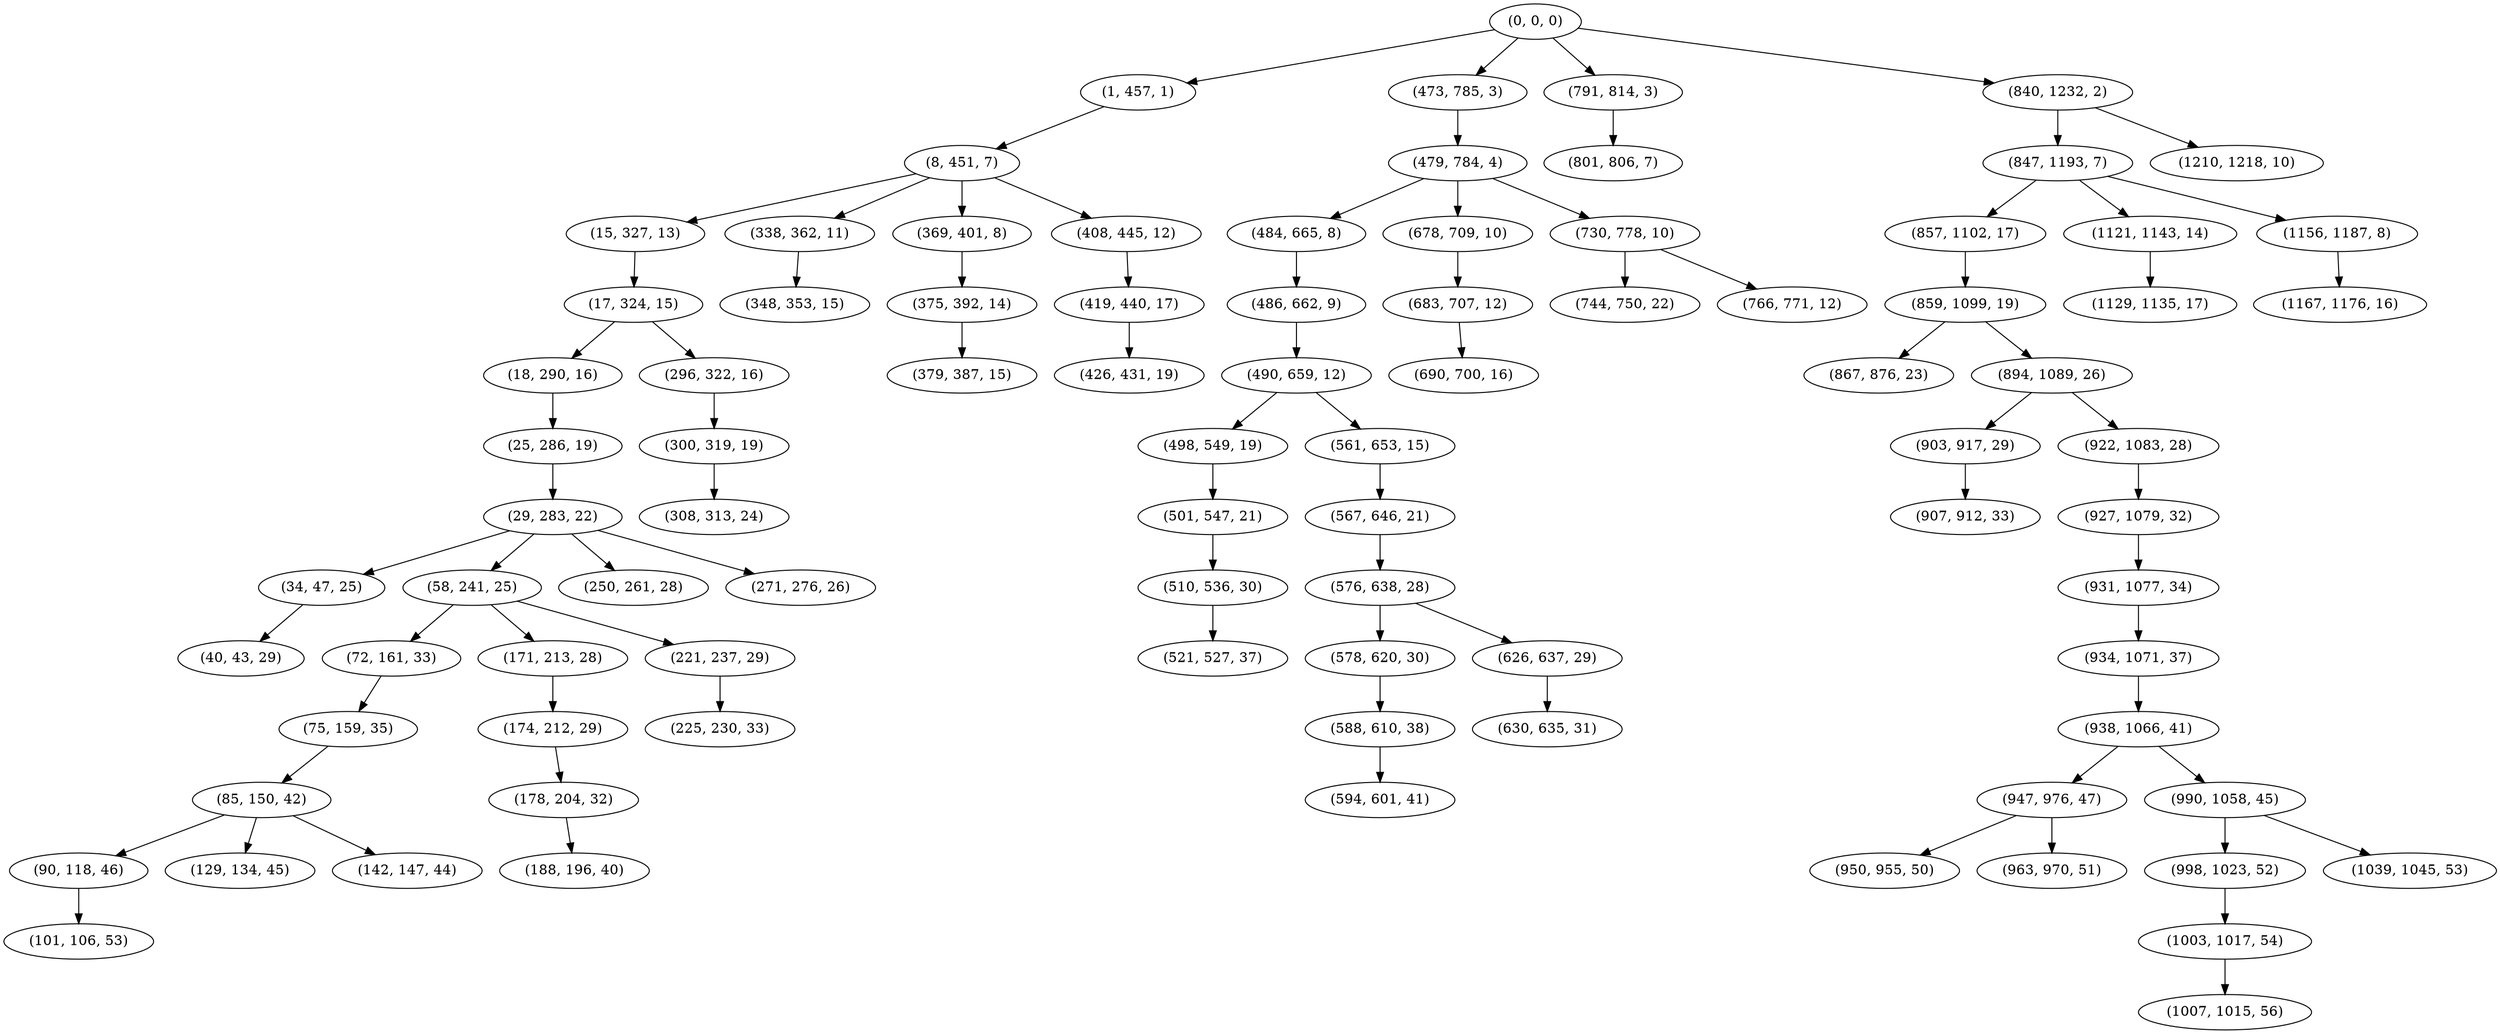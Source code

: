 digraph tree {
    "(0, 0, 0)";
    "(1, 457, 1)";
    "(8, 451, 7)";
    "(15, 327, 13)";
    "(17, 324, 15)";
    "(18, 290, 16)";
    "(25, 286, 19)";
    "(29, 283, 22)";
    "(34, 47, 25)";
    "(40, 43, 29)";
    "(58, 241, 25)";
    "(72, 161, 33)";
    "(75, 159, 35)";
    "(85, 150, 42)";
    "(90, 118, 46)";
    "(101, 106, 53)";
    "(129, 134, 45)";
    "(142, 147, 44)";
    "(171, 213, 28)";
    "(174, 212, 29)";
    "(178, 204, 32)";
    "(188, 196, 40)";
    "(221, 237, 29)";
    "(225, 230, 33)";
    "(250, 261, 28)";
    "(271, 276, 26)";
    "(296, 322, 16)";
    "(300, 319, 19)";
    "(308, 313, 24)";
    "(338, 362, 11)";
    "(348, 353, 15)";
    "(369, 401, 8)";
    "(375, 392, 14)";
    "(379, 387, 15)";
    "(408, 445, 12)";
    "(419, 440, 17)";
    "(426, 431, 19)";
    "(473, 785, 3)";
    "(479, 784, 4)";
    "(484, 665, 8)";
    "(486, 662, 9)";
    "(490, 659, 12)";
    "(498, 549, 19)";
    "(501, 547, 21)";
    "(510, 536, 30)";
    "(521, 527, 37)";
    "(561, 653, 15)";
    "(567, 646, 21)";
    "(576, 638, 28)";
    "(578, 620, 30)";
    "(588, 610, 38)";
    "(594, 601, 41)";
    "(626, 637, 29)";
    "(630, 635, 31)";
    "(678, 709, 10)";
    "(683, 707, 12)";
    "(690, 700, 16)";
    "(730, 778, 10)";
    "(744, 750, 22)";
    "(766, 771, 12)";
    "(791, 814, 3)";
    "(801, 806, 7)";
    "(840, 1232, 2)";
    "(847, 1193, 7)";
    "(857, 1102, 17)";
    "(859, 1099, 19)";
    "(867, 876, 23)";
    "(894, 1089, 26)";
    "(903, 917, 29)";
    "(907, 912, 33)";
    "(922, 1083, 28)";
    "(927, 1079, 32)";
    "(931, 1077, 34)";
    "(934, 1071, 37)";
    "(938, 1066, 41)";
    "(947, 976, 47)";
    "(950, 955, 50)";
    "(963, 970, 51)";
    "(990, 1058, 45)";
    "(998, 1023, 52)";
    "(1003, 1017, 54)";
    "(1007, 1015, 56)";
    "(1039, 1045, 53)";
    "(1121, 1143, 14)";
    "(1129, 1135, 17)";
    "(1156, 1187, 8)";
    "(1167, 1176, 16)";
    "(1210, 1218, 10)";
    "(0, 0, 0)" -> "(1, 457, 1)";
    "(0, 0, 0)" -> "(473, 785, 3)";
    "(0, 0, 0)" -> "(791, 814, 3)";
    "(0, 0, 0)" -> "(840, 1232, 2)";
    "(1, 457, 1)" -> "(8, 451, 7)";
    "(8, 451, 7)" -> "(15, 327, 13)";
    "(8, 451, 7)" -> "(338, 362, 11)";
    "(8, 451, 7)" -> "(369, 401, 8)";
    "(8, 451, 7)" -> "(408, 445, 12)";
    "(15, 327, 13)" -> "(17, 324, 15)";
    "(17, 324, 15)" -> "(18, 290, 16)";
    "(17, 324, 15)" -> "(296, 322, 16)";
    "(18, 290, 16)" -> "(25, 286, 19)";
    "(25, 286, 19)" -> "(29, 283, 22)";
    "(29, 283, 22)" -> "(34, 47, 25)";
    "(29, 283, 22)" -> "(58, 241, 25)";
    "(29, 283, 22)" -> "(250, 261, 28)";
    "(29, 283, 22)" -> "(271, 276, 26)";
    "(34, 47, 25)" -> "(40, 43, 29)";
    "(58, 241, 25)" -> "(72, 161, 33)";
    "(58, 241, 25)" -> "(171, 213, 28)";
    "(58, 241, 25)" -> "(221, 237, 29)";
    "(72, 161, 33)" -> "(75, 159, 35)";
    "(75, 159, 35)" -> "(85, 150, 42)";
    "(85, 150, 42)" -> "(90, 118, 46)";
    "(85, 150, 42)" -> "(129, 134, 45)";
    "(85, 150, 42)" -> "(142, 147, 44)";
    "(90, 118, 46)" -> "(101, 106, 53)";
    "(171, 213, 28)" -> "(174, 212, 29)";
    "(174, 212, 29)" -> "(178, 204, 32)";
    "(178, 204, 32)" -> "(188, 196, 40)";
    "(221, 237, 29)" -> "(225, 230, 33)";
    "(296, 322, 16)" -> "(300, 319, 19)";
    "(300, 319, 19)" -> "(308, 313, 24)";
    "(338, 362, 11)" -> "(348, 353, 15)";
    "(369, 401, 8)" -> "(375, 392, 14)";
    "(375, 392, 14)" -> "(379, 387, 15)";
    "(408, 445, 12)" -> "(419, 440, 17)";
    "(419, 440, 17)" -> "(426, 431, 19)";
    "(473, 785, 3)" -> "(479, 784, 4)";
    "(479, 784, 4)" -> "(484, 665, 8)";
    "(479, 784, 4)" -> "(678, 709, 10)";
    "(479, 784, 4)" -> "(730, 778, 10)";
    "(484, 665, 8)" -> "(486, 662, 9)";
    "(486, 662, 9)" -> "(490, 659, 12)";
    "(490, 659, 12)" -> "(498, 549, 19)";
    "(490, 659, 12)" -> "(561, 653, 15)";
    "(498, 549, 19)" -> "(501, 547, 21)";
    "(501, 547, 21)" -> "(510, 536, 30)";
    "(510, 536, 30)" -> "(521, 527, 37)";
    "(561, 653, 15)" -> "(567, 646, 21)";
    "(567, 646, 21)" -> "(576, 638, 28)";
    "(576, 638, 28)" -> "(578, 620, 30)";
    "(576, 638, 28)" -> "(626, 637, 29)";
    "(578, 620, 30)" -> "(588, 610, 38)";
    "(588, 610, 38)" -> "(594, 601, 41)";
    "(626, 637, 29)" -> "(630, 635, 31)";
    "(678, 709, 10)" -> "(683, 707, 12)";
    "(683, 707, 12)" -> "(690, 700, 16)";
    "(730, 778, 10)" -> "(744, 750, 22)";
    "(730, 778, 10)" -> "(766, 771, 12)";
    "(791, 814, 3)" -> "(801, 806, 7)";
    "(840, 1232, 2)" -> "(847, 1193, 7)";
    "(840, 1232, 2)" -> "(1210, 1218, 10)";
    "(847, 1193, 7)" -> "(857, 1102, 17)";
    "(847, 1193, 7)" -> "(1121, 1143, 14)";
    "(847, 1193, 7)" -> "(1156, 1187, 8)";
    "(857, 1102, 17)" -> "(859, 1099, 19)";
    "(859, 1099, 19)" -> "(867, 876, 23)";
    "(859, 1099, 19)" -> "(894, 1089, 26)";
    "(894, 1089, 26)" -> "(903, 917, 29)";
    "(894, 1089, 26)" -> "(922, 1083, 28)";
    "(903, 917, 29)" -> "(907, 912, 33)";
    "(922, 1083, 28)" -> "(927, 1079, 32)";
    "(927, 1079, 32)" -> "(931, 1077, 34)";
    "(931, 1077, 34)" -> "(934, 1071, 37)";
    "(934, 1071, 37)" -> "(938, 1066, 41)";
    "(938, 1066, 41)" -> "(947, 976, 47)";
    "(938, 1066, 41)" -> "(990, 1058, 45)";
    "(947, 976, 47)" -> "(950, 955, 50)";
    "(947, 976, 47)" -> "(963, 970, 51)";
    "(990, 1058, 45)" -> "(998, 1023, 52)";
    "(990, 1058, 45)" -> "(1039, 1045, 53)";
    "(998, 1023, 52)" -> "(1003, 1017, 54)";
    "(1003, 1017, 54)" -> "(1007, 1015, 56)";
    "(1121, 1143, 14)" -> "(1129, 1135, 17)";
    "(1156, 1187, 8)" -> "(1167, 1176, 16)";
}
